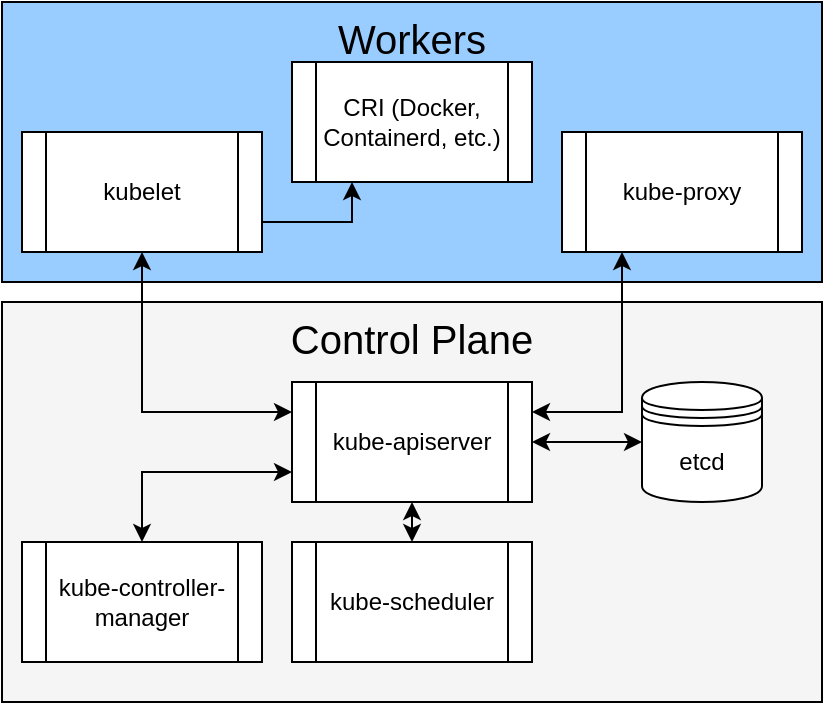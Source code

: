 <mxfile version="13.6.5">
    <diagram id="IPMAe7qztrgxfbRRC-sc" name="Page-1">
        <mxGraphModel dx="1118" dy="534" grid="1" gridSize="10" guides="1" tooltips="1" connect="1" arrows="1" fold="1" page="1" pageScale="1" pageWidth="850" pageHeight="1100" math="0" shadow="0">
            <root>
                <mxCell id="0"/>
                <mxCell id="1" parent="0"/>
                <mxCell id="98wo0x7zFL-i7rmNiKDe-13" value="Workers" style="whiteSpace=wrap;html=1;fontSize=20;verticalAlign=top;fillColor=#99CCFF;" parent="1" vertex="1">
                    <mxGeometry x="210" y="40" width="410" height="140" as="geometry"/>
                </mxCell>
                <mxCell id="98wo0x7zFL-i7rmNiKDe-35" style="edgeStyle=orthogonalEdgeStyle;rounded=0;orthogonalLoop=1;jettySize=auto;html=1;exitX=1;exitY=0.75;exitDx=0;exitDy=0;entryX=0.25;entryY=1;entryDx=0;entryDy=0;startArrow=none;startFill=0;fontSize=12;" edge="1" parent="1" source="98wo0x7zFL-i7rmNiKDe-14" target="98wo0x7zFL-i7rmNiKDe-20">
                    <mxGeometry relative="1" as="geometry"/>
                </mxCell>
                <mxCell id="98wo0x7zFL-i7rmNiKDe-14" value="kubelet" style="shape=process;whiteSpace=wrap;html=1;backgroundOutline=1;fontSize=12;" parent="1" vertex="1">
                    <mxGeometry x="220" y="105" width="120" height="60" as="geometry"/>
                </mxCell>
                <mxCell id="98wo0x7zFL-i7rmNiKDe-15" value="kube-proxy" style="shape=process;whiteSpace=wrap;html=1;backgroundOutline=1;fontSize=12;" parent="1" vertex="1">
                    <mxGeometry x="490" y="105" width="120" height="60" as="geometry"/>
                </mxCell>
                <mxCell id="98wo0x7zFL-i7rmNiKDe-20" value="CRI (Docker, Containerd, etc.)" style="shape=process;whiteSpace=wrap;html=1;backgroundOutline=1;fillColor=#FFFFFF;fontSize=12;" vertex="1" parent="1">
                    <mxGeometry x="355" y="70" width="120" height="60" as="geometry"/>
                </mxCell>
                <mxCell id="98wo0x7zFL-i7rmNiKDe-11" value="Control Plane" style="rounded=0;whiteSpace=wrap;html=1;verticalAlign=top;fontSize=20;fillColor=#F5F5F5;container=0;" parent="1" vertex="1">
                    <mxGeometry x="210" y="190" width="410" height="200" as="geometry"/>
                </mxCell>
                <mxCell id="98wo0x7zFL-i7rmNiKDe-27" style="edgeStyle=orthogonalEdgeStyle;rounded=0;orthogonalLoop=1;jettySize=auto;html=1;exitX=1;exitY=0.5;exitDx=0;exitDy=0;entryX=0;entryY=0.5;entryDx=0;entryDy=0;fontSize=12;startArrow=classic;startFill=1;" edge="1" parent="1" source="98wo0x7zFL-i7rmNiKDe-1" target="98wo0x7zFL-i7rmNiKDe-19">
                    <mxGeometry relative="1" as="geometry"/>
                </mxCell>
                <mxCell id="98wo0x7zFL-i7rmNiKDe-1" value="kube-apiserver" style="shape=process;whiteSpace=wrap;html=1;backgroundOutline=1;container=0;" parent="1" vertex="1">
                    <mxGeometry x="355" y="230" width="120" height="60" as="geometry"/>
                </mxCell>
                <mxCell id="98wo0x7zFL-i7rmNiKDe-23" style="edgeStyle=orthogonalEdgeStyle;rounded=0;orthogonalLoop=1;jettySize=auto;html=1;exitX=0.5;exitY=0;exitDx=0;exitDy=0;entryX=0;entryY=0.75;entryDx=0;entryDy=0;fontSize=12;startArrow=classic;startFill=1;" edge="1" parent="1" source="98wo0x7zFL-i7rmNiKDe-2" target="98wo0x7zFL-i7rmNiKDe-1">
                    <mxGeometry relative="1" as="geometry"/>
                </mxCell>
                <mxCell id="98wo0x7zFL-i7rmNiKDe-2" value="kube-controller-manager" style="shape=process;whiteSpace=wrap;html=1;backgroundOutline=1;container=0;" parent="1" vertex="1">
                    <mxGeometry x="220" y="310" width="120" height="60" as="geometry"/>
                </mxCell>
                <mxCell id="98wo0x7zFL-i7rmNiKDe-22" style="edgeStyle=orthogonalEdgeStyle;rounded=0;orthogonalLoop=1;jettySize=auto;html=1;exitX=0.5;exitY=0;exitDx=0;exitDy=0;entryX=0.5;entryY=1;entryDx=0;entryDy=0;fontSize=12;startArrow=classic;startFill=1;" edge="1" parent="1" source="98wo0x7zFL-i7rmNiKDe-3" target="98wo0x7zFL-i7rmNiKDe-1">
                    <mxGeometry relative="1" as="geometry"/>
                </mxCell>
                <mxCell id="98wo0x7zFL-i7rmNiKDe-3" value="kube-scheduler" style="shape=process;whiteSpace=wrap;html=1;backgroundOutline=1;container=0;" parent="1" vertex="1">
                    <mxGeometry x="355" y="310" width="120" height="60" as="geometry"/>
                </mxCell>
                <mxCell id="98wo0x7zFL-i7rmNiKDe-19" value="etcd" style="shape=datastore;whiteSpace=wrap;html=1;fontSize=12;fillColor=#FFFFFF;container=0;" parent="1" vertex="1">
                    <mxGeometry x="530" y="230" width="60" height="60" as="geometry"/>
                </mxCell>
                <mxCell id="98wo0x7zFL-i7rmNiKDe-25" style="edgeStyle=orthogonalEdgeStyle;rounded=0;orthogonalLoop=1;jettySize=auto;html=1;exitX=0.25;exitY=1;exitDx=0;exitDy=0;entryX=1;entryY=0.25;entryDx=0;entryDy=0;fontSize=12;startArrow=classic;startFill=1;" edge="1" parent="1" source="98wo0x7zFL-i7rmNiKDe-15" target="98wo0x7zFL-i7rmNiKDe-1">
                    <mxGeometry relative="1" as="geometry"/>
                </mxCell>
                <mxCell id="98wo0x7zFL-i7rmNiKDe-24" style="edgeStyle=orthogonalEdgeStyle;rounded=0;orthogonalLoop=1;jettySize=auto;html=1;exitX=0.5;exitY=1;exitDx=0;exitDy=0;entryX=0;entryY=0.25;entryDx=0;entryDy=0;fontSize=12;startArrow=classic;startFill=1;" edge="1" parent="1" source="98wo0x7zFL-i7rmNiKDe-14" target="98wo0x7zFL-i7rmNiKDe-1">
                    <mxGeometry relative="1" as="geometry"/>
                </mxCell>
            </root>
        </mxGraphModel>
    </diagram>
</mxfile>